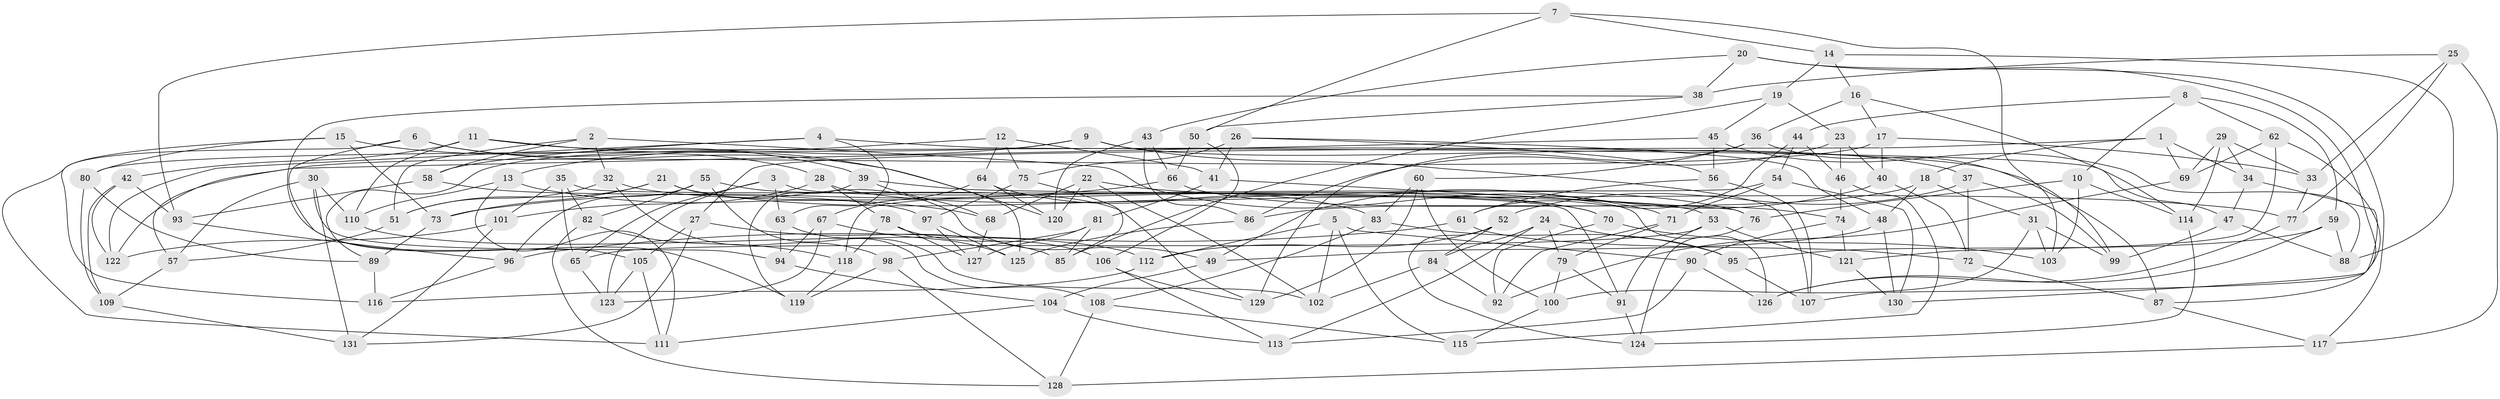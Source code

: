 // coarse degree distribution, {3: 0.1282051282051282, 4: 0.6410256410256411, 8: 0.038461538461538464, 5: 0.0641025641025641, 7: 0.05128205128205128, 15: 0.01282051282051282, 11: 0.01282051282051282, 9: 0.01282051282051282, 10: 0.02564102564102564, 6: 0.01282051282051282}
// Generated by graph-tools (version 1.1) at 2025/00/03/04/25 22:00:59]
// undirected, 131 vertices, 262 edges
graph export_dot {
graph [start="1"]
  node [color=gray90,style=filled];
  1;
  2;
  3;
  4;
  5;
  6;
  7;
  8;
  9;
  10;
  11;
  12;
  13;
  14;
  15;
  16;
  17;
  18;
  19;
  20;
  21;
  22;
  23;
  24;
  25;
  26;
  27;
  28;
  29;
  30;
  31;
  32;
  33;
  34;
  35;
  36;
  37;
  38;
  39;
  40;
  41;
  42;
  43;
  44;
  45;
  46;
  47;
  48;
  49;
  50;
  51;
  52;
  53;
  54;
  55;
  56;
  57;
  58;
  59;
  60;
  61;
  62;
  63;
  64;
  65;
  66;
  67;
  68;
  69;
  70;
  71;
  72;
  73;
  74;
  75;
  76;
  77;
  78;
  79;
  80;
  81;
  82;
  83;
  84;
  85;
  86;
  87;
  88;
  89;
  90;
  91;
  92;
  93;
  94;
  95;
  96;
  97;
  98;
  99;
  100;
  101;
  102;
  103;
  104;
  105;
  106;
  107;
  108;
  109;
  110;
  111;
  112;
  113;
  114;
  115;
  116;
  117;
  118;
  119;
  120;
  121;
  122;
  123;
  124;
  125;
  126;
  127;
  128;
  129;
  130;
  131;
  1 -- 34;
  1 -- 27;
  1 -- 69;
  1 -- 18;
  2 -- 51;
  2 -- 71;
  2 -- 32;
  2 -- 58;
  3 -- 123;
  3 -- 63;
  3 -- 126;
  3 -- 65;
  4 -- 63;
  4 -- 58;
  4 -- 122;
  4 -- 47;
  5 -- 90;
  5 -- 102;
  5 -- 115;
  5 -- 112;
  6 -- 28;
  6 -- 111;
  6 -- 105;
  6 -- 120;
  7 -- 93;
  7 -- 14;
  7 -- 50;
  7 -- 103;
  8 -- 59;
  8 -- 62;
  8 -- 10;
  8 -- 44;
  9 -- 107;
  9 -- 13;
  9 -- 80;
  9 -- 37;
  10 -- 76;
  10 -- 114;
  10 -- 103;
  11 -- 42;
  11 -- 110;
  11 -- 87;
  11 -- 125;
  12 -- 75;
  12 -- 41;
  12 -- 89;
  12 -- 64;
  13 -- 68;
  13 -- 110;
  13 -- 111;
  14 -- 16;
  14 -- 19;
  14 -- 88;
  15 -- 39;
  15 -- 73;
  15 -- 116;
  15 -- 80;
  16 -- 114;
  16 -- 17;
  16 -- 36;
  17 -- 33;
  17 -- 40;
  17 -- 122;
  18 -- 48;
  18 -- 31;
  18 -- 86;
  19 -- 23;
  19 -- 45;
  19 -- 85;
  20 -- 107;
  20 -- 38;
  20 -- 43;
  20 -- 117;
  21 -- 49;
  21 -- 73;
  21 -- 76;
  21 -- 51;
  22 -- 120;
  22 -- 68;
  22 -- 102;
  22 -- 77;
  23 -- 86;
  23 -- 40;
  23 -- 46;
  24 -- 95;
  24 -- 79;
  24 -- 113;
  24 -- 84;
  25 -- 117;
  25 -- 77;
  25 -- 33;
  25 -- 38;
  26 -- 75;
  26 -- 56;
  26 -- 41;
  26 -- 48;
  27 -- 85;
  27 -- 131;
  27 -- 105;
  28 -- 78;
  28 -- 101;
  28 -- 70;
  29 -- 114;
  29 -- 33;
  29 -- 69;
  29 -- 34;
  30 -- 94;
  30 -- 57;
  30 -- 110;
  30 -- 131;
  31 -- 100;
  31 -- 99;
  31 -- 103;
  32 -- 70;
  32 -- 98;
  32 -- 51;
  33 -- 77;
  34 -- 47;
  34 -- 87;
  35 -- 101;
  35 -- 91;
  35 -- 82;
  35 -- 65;
  36 -- 129;
  36 -- 60;
  36 -- 99;
  37 -- 72;
  37 -- 52;
  37 -- 99;
  38 -- 50;
  38 -- 119;
  39 -- 53;
  39 -- 119;
  39 -- 68;
  40 -- 49;
  40 -- 72;
  41 -- 81;
  41 -- 76;
  42 -- 93;
  42 -- 122;
  42 -- 109;
  43 -- 66;
  43 -- 120;
  43 -- 86;
  44 -- 61;
  44 -- 54;
  44 -- 46;
  45 -- 56;
  45 -- 57;
  45 -- 88;
  46 -- 74;
  46 -- 115;
  47 -- 88;
  47 -- 99;
  48 -- 130;
  48 -- 49;
  49 -- 104;
  50 -- 106;
  50 -- 66;
  51 -- 57;
  52 -- 112;
  52 -- 124;
  52 -- 84;
  53 -- 91;
  53 -- 121;
  53 -- 65;
  54 -- 130;
  54 -- 71;
  54 -- 118;
  55 -- 82;
  55 -- 108;
  55 -- 129;
  55 -- 96;
  56 -- 61;
  56 -- 107;
  57 -- 109;
  58 -- 93;
  58 -- 97;
  59 -- 95;
  59 -- 126;
  59 -- 88;
  60 -- 100;
  60 -- 129;
  60 -- 83;
  61 -- 96;
  61 -- 72;
  62 -- 121;
  62 -- 130;
  62 -- 69;
  63 -- 102;
  63 -- 94;
  64 -- 120;
  64 -- 67;
  64 -- 83;
  65 -- 123;
  66 -- 73;
  66 -- 74;
  67 -- 125;
  67 -- 94;
  67 -- 123;
  68 -- 127;
  69 -- 92;
  70 -- 92;
  70 -- 103;
  71 -- 79;
  71 -- 92;
  72 -- 87;
  73 -- 89;
  74 -- 121;
  74 -- 90;
  75 -- 97;
  75 -- 85;
  76 -- 124;
  77 -- 126;
  78 -- 127;
  78 -- 106;
  78 -- 118;
  79 -- 100;
  79 -- 91;
  80 -- 109;
  80 -- 89;
  81 -- 127;
  81 -- 98;
  81 -- 85;
  82 -- 128;
  82 -- 118;
  83 -- 108;
  83 -- 95;
  84 -- 102;
  84 -- 92;
  86 -- 125;
  87 -- 117;
  89 -- 116;
  90 -- 113;
  90 -- 126;
  91 -- 124;
  93 -- 96;
  94 -- 104;
  95 -- 107;
  96 -- 116;
  97 -- 125;
  97 -- 127;
  98 -- 128;
  98 -- 119;
  100 -- 115;
  101 -- 131;
  101 -- 122;
  104 -- 113;
  104 -- 111;
  105 -- 111;
  105 -- 123;
  106 -- 113;
  106 -- 129;
  108 -- 128;
  108 -- 115;
  109 -- 131;
  110 -- 112;
  112 -- 116;
  114 -- 124;
  117 -- 128;
  118 -- 119;
  121 -- 130;
}
